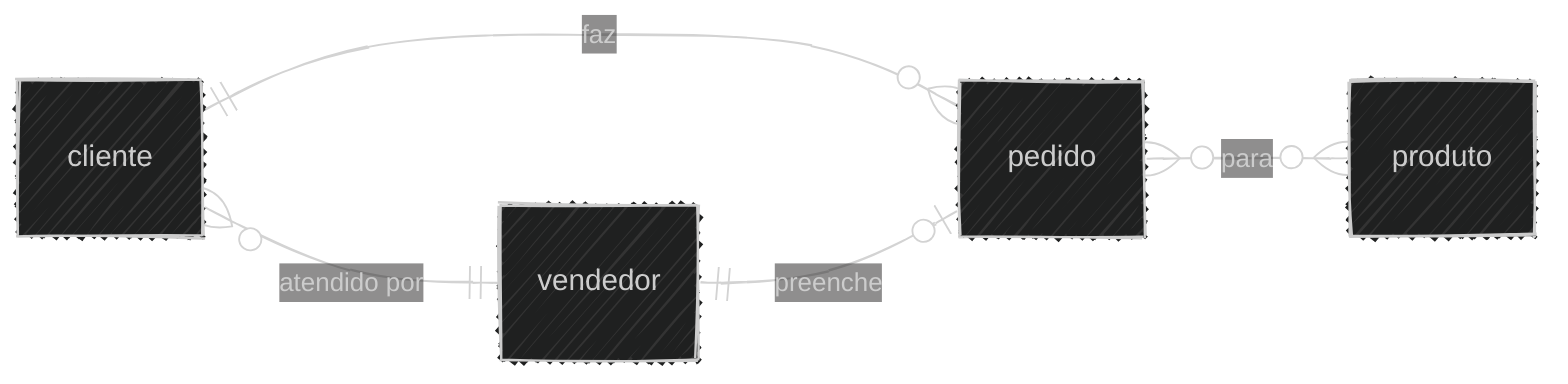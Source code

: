 ---
config:
    title: Integração da visão do (cliente)
    theme: dark
    look: handDrawn
---

erDiagram 
    direction LR
    cliente
    produto
    vendedor
    pedido

    cliente ||--o{ pedido : faz
    pedido }o--o{ produto : para
    cliente }o--|| vendedor : "atendido por"
    vendedor ||--o| pedido : preenche